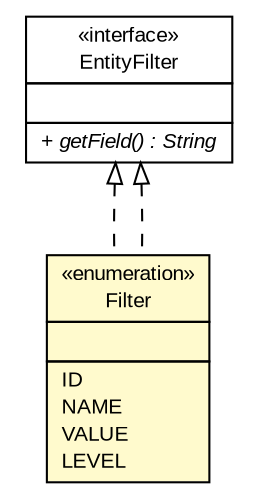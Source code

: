 #!/usr/local/bin/dot
#
# Class diagram 
# Generated by UMLGraph version R5_6-24-gf6e263 (http://www.umlgraph.org/)
#

digraph G {
	edge [fontname="arial",fontsize=10,labelfontname="arial",labelfontsize=10];
	node [fontname="arial",fontsize=10,shape=plaintext];
	nodesep=0.25;
	ranksep=0.5;
	// gov.sandia.cf.model.PCMMLevelDescriptor.Filter
	c279993 [label=<<table title="gov.sandia.cf.model.PCMMLevelDescriptor.Filter" border="0" cellborder="1" cellspacing="0" cellpadding="2" port="p" bgcolor="lemonChiffon" href="./PCMMLevelDescriptor.Filter.html">
		<tr><td><table border="0" cellspacing="0" cellpadding="1">
<tr><td align="center" balign="center"> &#171;enumeration&#187; </td></tr>
<tr><td align="center" balign="center"> Filter </td></tr>
		</table></td></tr>
		<tr><td><table border="0" cellspacing="0" cellpadding="1">
<tr><td align="left" balign="left">  </td></tr>
		</table></td></tr>
		<tr><td><table border="0" cellspacing="0" cellpadding="1">
<tr><td align="left" balign="left"> ID </td></tr>
<tr><td align="left" balign="left"> NAME </td></tr>
<tr><td align="left" balign="left"> VALUE </td></tr>
<tr><td align="left" balign="left"> LEVEL </td></tr>
		</table></td></tr>
		</table>>, URL="./PCMMLevelDescriptor.Filter.html", fontname="arial", fontcolor="black", fontsize=10.0];
	// gov.sandia.cf.model.query.EntityFilter
	c280039 [label=<<table title="gov.sandia.cf.model.query.EntityFilter" border="0" cellborder="1" cellspacing="0" cellpadding="2" port="p" href="./query/EntityFilter.html">
		<tr><td><table border="0" cellspacing="0" cellpadding="1">
<tr><td align="center" balign="center"> &#171;interface&#187; </td></tr>
<tr><td align="center" balign="center"> EntityFilter </td></tr>
		</table></td></tr>
		<tr><td><table border="0" cellspacing="0" cellpadding="1">
<tr><td align="left" balign="left">  </td></tr>
		</table></td></tr>
		<tr><td><table border="0" cellspacing="0" cellpadding="1">
<tr><td align="left" balign="left"><font face="arial italic" point-size="10.0"> + getField() : String </font></td></tr>
		</table></td></tr>
		</table>>, URL="./query/EntityFilter.html", fontname="arial", fontcolor="black", fontsize=10.0];
	//gov.sandia.cf.model.PCMMLevelDescriptor.Filter implements gov.sandia.cf.model.query.EntityFilter
	c280039:p -> c279993:p [dir=back,arrowtail=empty,style=dashed];
	//gov.sandia.cf.model.PCMMLevelDescriptor.Filter implements gov.sandia.cf.model.query.EntityFilter
	c280039:p -> c279993:p [dir=back,arrowtail=empty,style=dashed];
}

